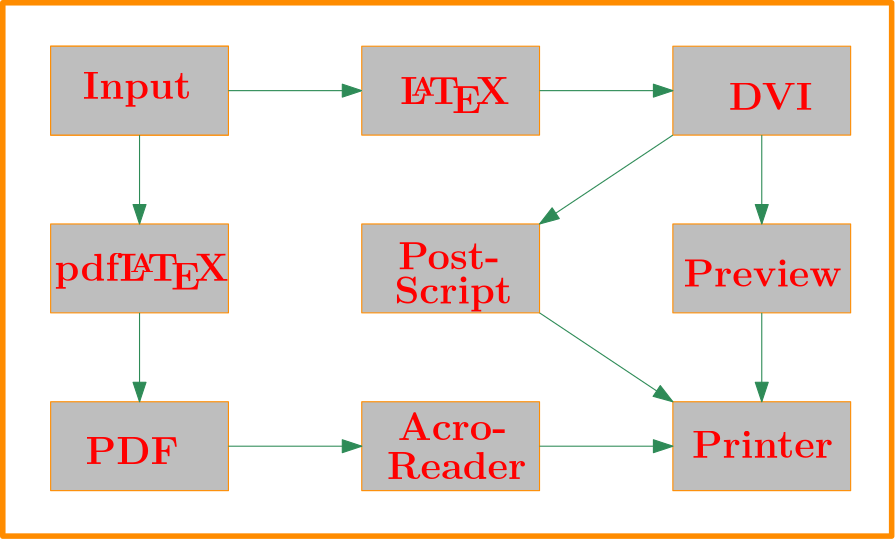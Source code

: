 <?xml version="1.0"?>
<!DOCTYPE ipe SYSTEM "ipe.dtd">
<ipe version="70005" creator="Ipe 7.1.4">
<info created="D:20140106221324" modified="D:20140106222559"/>
<ipestyle name="basic">
<symbol name="arrow/arc(spx)">
<path stroke="sym-stroke" fill="sym-stroke" pen="sym-pen">
0 0 m
-1 0.333 l
-1 -0.333 l
h
</path>
</symbol>
<symbol name="arrow/farc(spx)">
<path stroke="sym-stroke" fill="white" pen="sym-pen">
0 0 m
-1 0.333 l
-1 -0.333 l
h
</path>
</symbol>
<symbol name="mark/circle(sx)" transformations="translations">
<path fill="sym-stroke">
0.6 0 0 0.6 0 0 e
0.4 0 0 0.4 0 0 e
</path>
</symbol>
<symbol name="mark/disk(sx)" transformations="translations">
<path fill="sym-stroke">
0.6 0 0 0.6 0 0 e
</path>
</symbol>
<symbol name="mark/fdisk(sfx)" transformations="translations">
<group>
<path fill="sym-fill">
0.5 0 0 0.5 0 0 e
</path>
<path fill="sym-stroke" fillrule="eofill">
0.6 0 0 0.6 0 0 e
0.4 0 0 0.4 0 0 e
</path>
</group>
</symbol>
<symbol name="mark/box(sx)" transformations="translations">
<path fill="sym-stroke" fillrule="eofill">
-0.6 -0.6 m
0.6 -0.6 l
0.6 0.6 l
-0.6 0.6 l
h
-0.4 -0.4 m
0.4 -0.4 l
0.4 0.4 l
-0.4 0.4 l
h
</path>
</symbol>
<symbol name="mark/square(sx)" transformations="translations">
<path fill="sym-stroke">
-0.6 -0.6 m
0.6 -0.6 l
0.6 0.6 l
-0.6 0.6 l
h
</path>
</symbol>
<symbol name="mark/fsquare(sfx)" transformations="translations">
<group>
<path fill="sym-fill">
-0.5 -0.5 m
0.5 -0.5 l
0.5 0.5 l
-0.5 0.5 l
h
</path>
<path fill="sym-stroke" fillrule="eofill">
-0.6 -0.6 m
0.6 -0.6 l
0.6 0.6 l
-0.6 0.6 l
h
-0.4 -0.4 m
0.4 -0.4 l
0.4 0.4 l
-0.4 0.4 l
h
</path>
</group>
</symbol>
<symbol name="mark/cross(sx)" transformations="translations">
<group>
<path fill="sym-stroke">
-0.43 -0.57 m
0.57 0.43 l
0.43 0.57 l
-0.57 -0.43 l
h
</path>
<path fill="sym-stroke">
-0.43 0.57 m
0.57 -0.43 l
0.43 -0.57 l
-0.57 0.43 l
h
</path>
</group>
</symbol>
<symbol name="arrow/fnormal(spx)">
<path stroke="sym-stroke" fill="white" pen="sym-pen">
0 0 m
-1 0.333 l
-1 -0.333 l
h
</path>
</symbol>
<symbol name="arrow/pointed(spx)">
<path stroke="sym-stroke" fill="sym-stroke" pen="sym-pen">
0 0 m
-1 0.333 l
-0.8 0 l
-1 -0.333 l
h
</path>
</symbol>
<symbol name="arrow/fpointed(spx)">
<path stroke="sym-stroke" fill="white" pen="sym-pen">
0 0 m
-1 0.333 l
-0.8 0 l
-1 -0.333 l
h
</path>
</symbol>
<symbol name="arrow/linear(spx)">
<path stroke="sym-stroke" pen="sym-pen">
-1 0.333 m
0 0 l
-1 -0.333 l
</path>
</symbol>
<symbol name="arrow/fdouble(spx)">
<path stroke="sym-stroke" fill="white" pen="sym-pen">
0 0 m
-1 0.333 l
-1 -0.333 l
h
-1 0 m
-2 0.333 l
-2 -0.333 l
h
</path>
</symbol>
<symbol name="arrow/double(spx)">
<path stroke="sym-stroke" fill="sym-stroke" pen="sym-pen">
0 0 m
-1 0.333 l
-1 -0.333 l
h
-1 0 m
-2 0.333 l
-2 -0.333 l
h
</path>
</symbol>
<pen name="heavier" value="0.8"/>
<pen name="fat" value="1.2"/>
<pen name="ultrafat" value="2"/>
<symbolsize name="large" value="5"/>
<symbolsize name="small" value="2"/>
<symbolsize name="tiny" value="1.1"/>
<arrowsize name="large" value="10"/>
<arrowsize name="small" value="5"/>
<arrowsize name="tiny" value="3"/>
<color name="red" value="1 0 0"/>
<color name="green" value="0 1 0"/>
<color name="blue" value="0 0 1"/>
<color name="yellow" value="1 1 0"/>
<color name="orange" value="1 0.647 0"/>
<color name="gold" value="1 0.843 0"/>
<color name="purple" value="0.627 0.125 0.941"/>
<color name="gray" value="0.745"/>
<color name="brown" value="0.647 0.165 0.165"/>
<color name="navy" value="0 0 0.502"/>
<color name="pink" value="1 0.753 0.796"/>
<color name="seagreen" value="0.18 0.545 0.341"/>
<color name="turquoise" value="0.251 0.878 0.816"/>
<color name="violet" value="0.933 0.51 0.933"/>
<color name="darkblue" value="0 0 0.545"/>
<color name="darkcyan" value="0 0.545 0.545"/>
<color name="darkgray" value="0.663"/>
<color name="darkgreen" value="0 0.392 0"/>
<color name="darkmagenta" value="0.545 0 0.545"/>
<color name="darkorange" value="1 0.549 0"/>
<color name="darkred" value="0.545 0 0"/>
<color name="lightblue" value="0.678 0.847 0.902"/>
<color name="lightcyan" value="0.878 1 1"/>
<color name="lightgray" value="0.827"/>
<color name="lightgreen" value="0.565 0.933 0.565"/>
<color name="lightyellow" value="1 1 0.878"/>
<dashstyle name="dashed" value="[4] 0"/>
<dashstyle name="dotted" value="[1 3] 0"/>
<dashstyle name="dash dotted" value="[4 2 1 2] 0"/>
<dashstyle name="dash dot dotted" value="[4 2 1 2 1 2] 0"/>
<textsize name="large" value="\large"/>
<textsize name="Large" value="\Large"/>
<textsize name="LARGE" value="\LARGE"/>
<textsize name="huge" value="\huge"/>
<textsize name="Huge" value="\Huge"/>
<textsize name="small" value="\small"/>
<textsize name="footnote" value="\footnotesize"/>
<textsize name="tiny" value="\tiny"/>
<textstyle name="center" begin="\begin{center}" end="\end{center}"/>
<textstyle name="itemize" begin="\begin{itemize}" end="\end{itemize}"/>
<textstyle name="item" begin="\begin{itemize}\item{}" end="\end{itemize}"/>
<gridsize name="4 pts" value="4"/>
<gridsize name="8 pts (~3 mm)" value="8"/>
<gridsize name="16 pts (~6 mm)" value="16"/>
<gridsize name="32 pts (~12 mm)" value="32"/>
<gridsize name="10 pts (~3.5 mm)" value="10"/>
<gridsize name="20 pts (~7 mm)" value="20"/>
<gridsize name="14 pts (~5 mm)" value="14"/>
<gridsize name="28 pts (~10 mm)" value="28"/>
<gridsize name="56 pts (~20 mm)" value="56"/>
<anglesize name="90 deg" value="90"/>
<anglesize name="60 deg" value="60"/>
<anglesize name="45 deg" value="45"/>
<anglesize name="30 deg" value="30"/>
<anglesize name="22.5 deg" value="22.5"/>
<tiling name="falling" angle="-60" step="4" width="1"/>
<tiling name="rising" angle="30" step="4" width="1"/>
</ipestyle>
<page>
<layer name="alpha"/>
<layer name="beta"/>
<view layers="alpha" active="alpha"/>
<path layer="alpha" matrix="1 0 0 1 16 -64" stroke="darkorange" fill="gray">
128 816 m
128 784 l
192 784 l
192 816 l
h
</path>
<path matrix="1 0 0 1 240 -64" stroke="darkorange" fill="gray">
128 816 m
128 784 l
192 784 l
192 816 l
h
</path>
<path matrix="1 0 0 1 16 -64" stroke="darkorange" fill="gray">
128 816 m
128 784 l
192 784 l
192 816 l
h
</path>
<path matrix="1 0 0 1 128 -64" stroke="darkorange" fill="gray">
128 816 m
128 784 l
192 784 l
192 816 l
h
</path>
<path matrix="1 0 0 1 16 -128" stroke="darkorange" fill="gray">
128 816 m
128 784 l
192 784 l
192 816 l
h
</path>
<path matrix="1 0 0 1 16 -192" stroke="darkorange" fill="gray">
128 816 m
128 784 l
192 784 l
192 816 l
h
</path>
<path matrix="1 0 0 1 128 -128" stroke="darkorange" fill="gray" cap="2" join="1">
128 816 m
128 784 l
192 784 l
192 816 l
h
</path>
<path matrix="1 0 0 1 240 -128" stroke="darkorange" fill="gray">
128 816 m
128 784 l
192 784 l
192 816 l
h
</path>
<path matrix="1 0 0 1 128 -192" stroke="darkorange" fill="gray">
128 816 m
128 784 l
192 784 l
192 816 l
h
</path>
<path matrix="1 0 0 1 240 -192" stroke="darkorange" fill="gray">
128 816 m
128 784 l
192 784 l
192 816 l
h
</path>
<path matrix="1 0 0 1 -1.23231 -0.365297" stroke="darkorange" pen="ultrafat" cap="1">
128 768 m
128 576 l
448 576 l
448 768 l
h
</path>
<text matrix="1 0 0 1 -36.5053 -2.94721" transformations="translations" pos="192 736" stroke="red" type="label" width="39.186" height="9.843" depth="2.79" valign="baseline" size="Large">\bf Input</text>
<text matrix="1 0 0 1 -0.68379 -8.88927" transformations="translations" pos="270.49 740.064" stroke="red" type="label" width="39.426" height="9.841" depth="3.19" valign="baseline" size="Large">\bf{\LaTeX}</text>
<text matrix="1 0 0 1 117.612 -10.9401" transformations="translations" pos="270.49 740.064" stroke="red" type="label" width="30.12" height="9.843" depth="0" valign="baseline" size="Large">\bf DVI</text>
<text matrix="1 0 0 1 -125.134 -72.4812" transformations="translations" pos="270.49 740.064" stroke="red" type="label" width="62.738" height="9.961" depth="3.19" valign="baseline" size="Large">\bf{pdf\LaTeX}</text>
<text matrix="1 0 0 1 -3.41895 -6.42694" transformations="translations" pos="160 608" stroke="red" type="label" width="33.541" height="9.843" depth="0" valign="baseline" size="Large">\bf PDF</text>
<text matrix="1 0 0 1 18.1849 -129.824" transformations="translations" pos="270.49 740.064" stroke="red" type="label" width="39.402" height="9.843" depth="0" halign="center" valign="baseline" size="Large">\bf Acro-</text>
<text matrix="1 0 0 1 19.6934 -143.864" transformations="translations" pos="270.49 740.064" stroke="red" type="label" width="50.17" height="9.963" depth="0" halign="center" valign="baseline" size="Large">\bf Reader</text>
<text matrix="1 0 0 1 129.784 -136.247" transformations="translations" pos="270.49 740.064" stroke="red" type="label" width="50.851" height="9.963" depth="0" halign="center" valign="baseline" size="Large">\bf Printer</text>
<text matrix="1 0 0 1 233.172 5.47032" transformations="translations" pos="35.9503 666.215" stroke="red" type="label" width="36.669" height="9.843" depth="0" valign="baseline" size="Large">\bf Post-</text>
<text matrix="1 0 0 1 313.293 -0.68379" transformations="translations" pos="58.5154 666.215" stroke="red" type="label" width="57.003" height="9.963" depth="0" valign="baseline" size="Large">\bf Preview</text>
<text matrix="1 0 0 1 231.805 -6.8374" transformations="translations" pos="35.9503 666.215" stroke="red" type="label" width="42.457" height="9.962" depth="2.79" valign="baseline" size="Large">\bf Script</text>
<path fill="white" arrow="normal/normal">
208 736 m
256 736 l
</path>
<path fill="white" arrow="normal/normal">
208 736 m
256 736 l
</path>
<path fill="red">
32 784 m
32 784 l
</path>
<path stroke="seagreen" arrow="normal/normal">
208 736 m
256 736 l
</path>
<path stroke="seagreen" arrow="normal/normal">
320 736 m
368 736 l
</path>
<path stroke="seagreen" arrow="normal/normal">
400 720 m
400 688 l
</path>
<path stroke="seagreen" arrow="normal/normal">
400 656 m
400 624 l
</path>
<path stroke="seagreen" arrow="normal/normal">
368 720 m
320 688 l
</path>
<path stroke="seagreen" arrow="normal/normal">
176 720 m
176 688 l
</path>
<path stroke="seagreen" arrow="normal/normal">
176 656 m
176 624 l
</path>
<path stroke="seagreen" arrow="normal/normal">
320 656 m
368 624 l
</path>
<path stroke="seagreen" arrow="normal/normal">
208 608 m
256 608 l
</path>
<path stroke="seagreen" arrow="normal/normal">
320 608 m
368 608 l
</path>
</page>
</ipe>
